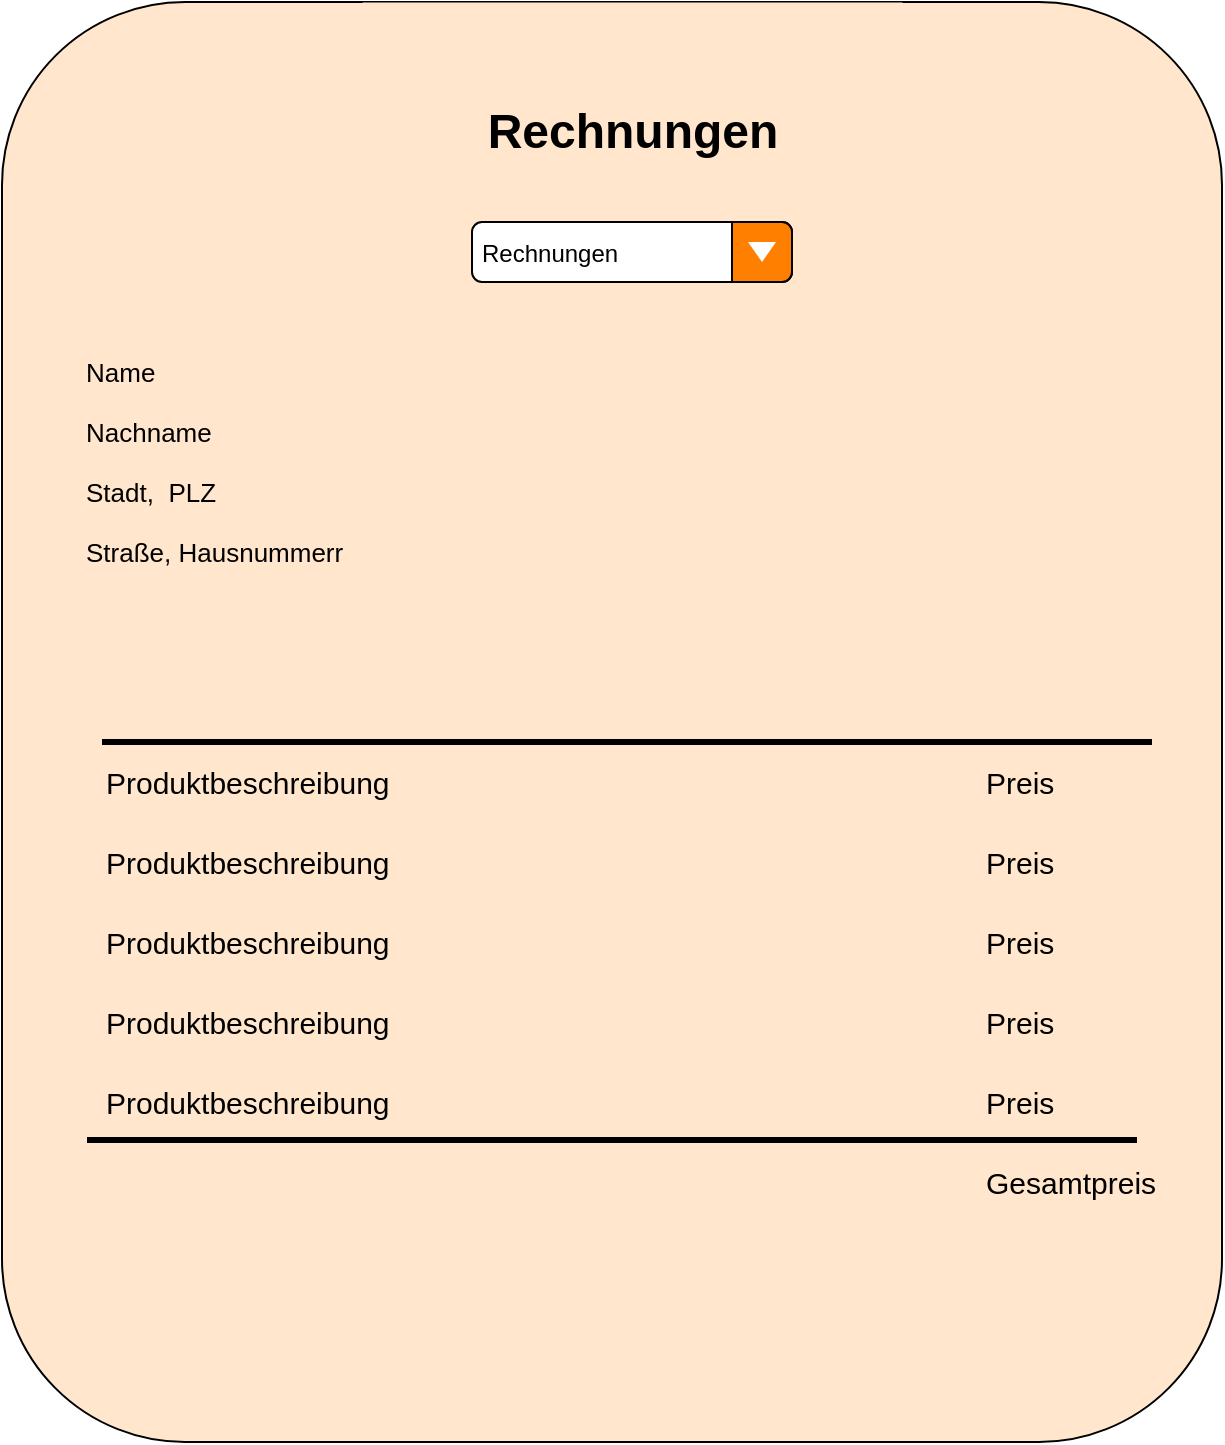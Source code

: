 <mxfile>
    <diagram id="bx7pdpdU6yTwsyRG_IkM" name="Page-1">
        <mxGraphModel dx="1050" dy="563" grid="1" gridSize="10" guides="1" tooltips="1" connect="1" arrows="1" fold="1" page="1" pageScale="1" pageWidth="850" pageHeight="1100" math="0" shadow="0">
            <root>
                <mxCell id="0"/>
                <mxCell id="1" parent="0"/>
                <mxCell id="2" value="" style="rounded=1;whiteSpace=wrap;html=1;fillColor=#FFE6CC;" parent="1" vertex="1">
                    <mxGeometry x="150" y="20" width="610" height="720" as="geometry"/>
                </mxCell>
                <mxCell id="3" value="&lt;font color=&quot;#000000&quot;&gt;Rechnungen&lt;/font&gt;" style="text;html=1;fontSize=24;fontStyle=1;verticalAlign=middle;align=center;strokeColor=none;fillColor=#FFE6CC;strokeWidth=0;" parent="1" vertex="1">
                    <mxGeometry x="330" y="20" width="270" height="130" as="geometry"/>
                </mxCell>
                <mxCell id="4" value="&lt;font style=&quot;font-size: 12px;&quot;&gt;Rechnungen&lt;/font&gt;" style="strokeWidth=1;shadow=0;dashed=0;align=center;html=1;shape=mxgraph.mockup.forms.comboBox;strokeColor=#000000;fillColor=#FF8000;align=left;fillColor2=#FF8000;mainText=;fontColor=#000000;fontSize=17;spacingLeft=3;gradientColor=#FF8000;fillStyle=solid;" parent="1" vertex="1">
                    <mxGeometry x="385" y="130" width="160" height="30" as="geometry"/>
                </mxCell>
                <UserObject label="&lt;font style=&quot;font-size: 15px;&quot;&gt;Produktbeschreibung&lt;/font&gt;" placeholders="1" name="Variable" id="5">
                    <mxCell style="text;html=1;strokeColor=none;fillColor=none;align=left;verticalAlign=middle;whiteSpace=wrap;overflow=hidden;strokeWidth=0;fontColor=#000000;" parent="1" vertex="1">
                        <mxGeometry x="200" y="390" width="440" height="40" as="geometry"/>
                    </mxCell>
                </UserObject>
                <mxCell id="9" value="" style="endArrow=none;html=1;strokeColor=#000000;fontSize=15;fontColor=#000000;sourcePerimeterSpacing=1;targetPerimeterSpacing=1;exitX=0;exitY=0;exitDx=0;exitDy=0;entryX=1;entryY=0;entryDx=0;entryDy=0;strokeWidth=3;" parent="1" source="5" target="10" edge="1">
                    <mxGeometry width="50" height="50" relative="1" as="geometry">
                        <mxPoint x="400" y="420" as="sourcePoint"/>
                        <mxPoint x="730" y="397.5" as="targetPoint"/>
                    </mxGeometry>
                </mxCell>
                <UserObject label="&lt;font style=&quot;font-size: 15px;&quot;&gt;Preis&lt;/font&gt;" placeholders="1" name="Variable" id="10">
                    <mxCell style="text;html=1;strokeColor=none;fillColor=none;align=left;verticalAlign=middle;whiteSpace=wrap;overflow=hidden;strokeWidth=0;fontColor=#000000;" parent="1" vertex="1">
                        <mxGeometry x="640" y="390" width="85" height="40" as="geometry"/>
                    </mxCell>
                </UserObject>
                <UserObject label="&lt;font style=&quot;font-size: 15px;&quot;&gt;Produktbeschreibung&lt;/font&gt;" placeholders="1" name="Variable" id="11">
                    <mxCell style="text;html=1;strokeColor=none;fillColor=none;align=left;verticalAlign=middle;whiteSpace=wrap;overflow=hidden;strokeWidth=0;fontColor=#000000;" parent="1" vertex="1">
                        <mxGeometry x="200" y="430" width="440" height="40" as="geometry"/>
                    </mxCell>
                </UserObject>
                <UserObject label="&lt;font style=&quot;font-size: 15px;&quot;&gt;Preis&lt;/font&gt;" placeholders="1" name="Variable" id="12">
                    <mxCell style="text;html=1;strokeColor=none;fillColor=none;align=left;verticalAlign=middle;whiteSpace=wrap;overflow=hidden;strokeWidth=0;fontColor=#000000;" parent="1" vertex="1">
                        <mxGeometry x="640" y="430" width="85" height="40" as="geometry"/>
                    </mxCell>
                </UserObject>
                <UserObject label="&lt;font style=&quot;font-size: 15px;&quot;&gt;Produktbeschreibung&lt;/font&gt;" placeholders="1" name="Variable" id="13">
                    <mxCell style="text;html=1;strokeColor=none;fillColor=none;align=left;verticalAlign=middle;whiteSpace=wrap;overflow=hidden;strokeWidth=0;fontColor=#000000;" parent="1" vertex="1">
                        <mxGeometry x="200" y="470" width="440" height="40" as="geometry"/>
                    </mxCell>
                </UserObject>
                <UserObject label="&lt;font style=&quot;font-size: 15px;&quot;&gt;Preis&lt;/font&gt;" placeholders="1" name="Variable" id="14">
                    <mxCell style="text;html=1;strokeColor=none;fillColor=none;align=left;verticalAlign=middle;whiteSpace=wrap;overflow=hidden;strokeWidth=0;fontColor=#000000;" parent="1" vertex="1">
                        <mxGeometry x="640" y="470" width="85" height="40" as="geometry"/>
                    </mxCell>
                </UserObject>
                <UserObject label="&lt;font style=&quot;font-size: 15px;&quot;&gt;Produktbeschreibung&lt;/font&gt;" placeholders="1" name="Variable" id="15">
                    <mxCell style="text;html=1;strokeColor=none;fillColor=none;align=left;verticalAlign=middle;whiteSpace=wrap;overflow=hidden;strokeWidth=0;fontColor=#000000;" parent="1" vertex="1">
                        <mxGeometry x="200" y="510" width="440" height="40" as="geometry"/>
                    </mxCell>
                </UserObject>
                <UserObject label="&lt;font style=&quot;font-size: 15px;&quot;&gt;Preis&lt;/font&gt;" placeholders="1" name="Variable" id="16">
                    <mxCell style="text;html=1;strokeColor=none;fillColor=none;align=left;verticalAlign=middle;whiteSpace=wrap;overflow=hidden;strokeWidth=0;fontColor=#000000;" parent="1" vertex="1">
                        <mxGeometry x="640" y="510" width="85" height="40" as="geometry"/>
                    </mxCell>
                </UserObject>
                <UserObject label="&lt;font style=&quot;font-size: 15px;&quot;&gt;Produktbeschreibung&lt;/font&gt;" placeholders="1" name="Variable" id="17">
                    <mxCell style="text;html=1;strokeColor=none;fillColor=none;align=left;verticalAlign=middle;whiteSpace=wrap;overflow=hidden;strokeWidth=0;fontColor=#000000;" parent="1" vertex="1">
                        <mxGeometry x="200" y="550" width="440" height="40" as="geometry"/>
                    </mxCell>
                </UserObject>
                <UserObject label="&lt;font style=&quot;font-size: 15px;&quot;&gt;Preis&lt;/font&gt;" placeholders="1" name="Variable" id="18">
                    <mxCell style="text;html=1;strokeColor=none;fillColor=none;align=left;verticalAlign=middle;whiteSpace=wrap;overflow=hidden;strokeWidth=0;fontColor=#000000;" parent="1" vertex="1">
                        <mxGeometry x="640" y="550" width="85" height="40" as="geometry"/>
                    </mxCell>
                </UserObject>
                <mxCell id="19" value="" style="endArrow=none;html=1;strokeColor=#000000;fontSize=15;fontColor=#000000;sourcePerimeterSpacing=1;targetPerimeterSpacing=1;exitX=0;exitY=0;exitDx=0;exitDy=0;entryX=1;entryY=0;entryDx=0;entryDy=0;strokeWidth=3;" parent="1" edge="1">
                    <mxGeometry width="50" height="50" relative="1" as="geometry">
                        <mxPoint x="192.5" y="589" as="sourcePoint"/>
                        <mxPoint x="717.5" y="589" as="targetPoint"/>
                    </mxGeometry>
                </mxCell>
                <UserObject label="&lt;font style=&quot;font-size: 15px;&quot;&gt;Gesamtpreis&lt;/font&gt;" placeholders="1" name="Variable" id="20">
                    <mxCell style="text;html=1;strokeColor=none;fillColor=none;align=left;verticalAlign=middle;whiteSpace=wrap;overflow=hidden;strokeWidth=0;fontColor=#000000;" parent="1" vertex="1">
                        <mxGeometry x="640" y="590" width="110" height="40" as="geometry"/>
                    </mxCell>
                </UserObject>
                <UserObject label="&lt;font style=&quot;font-size: 13px;&quot;&gt;Name&lt;/font&gt;" placeholders="1" name="Variable" id="22">
                    <mxCell style="text;html=1;strokeColor=none;fillColor=none;align=left;verticalAlign=middle;whiteSpace=wrap;overflow=hidden;strokeWidth=0;fontColor=#000000;" parent="1" vertex="1">
                        <mxGeometry x="190" y="190" width="120" height="30" as="geometry"/>
                    </mxCell>
                </UserObject>
                <UserObject label="&lt;font style=&quot;font-size: 13px;&quot;&gt;Nachname&amp;nbsp;&lt;/font&gt;" placeholders="1" name="Variable" id="24">
                    <mxCell style="text;html=1;strokeColor=none;fillColor=none;align=left;verticalAlign=middle;whiteSpace=wrap;overflow=hidden;strokeWidth=0;fontColor=#000000;" parent="1" vertex="1">
                        <mxGeometry x="190" y="220" width="120" height="30" as="geometry"/>
                    </mxCell>
                </UserObject>
                <UserObject label="&lt;font style=&quot;font-size: 13px;&quot;&gt;Stadt,&amp;nbsp; PLZ&lt;/font&gt;" placeholders="1" name="Variable" id="25">
                    <mxCell style="text;html=1;strokeColor=none;fillColor=none;align=left;verticalAlign=middle;whiteSpace=wrap;overflow=hidden;strokeWidth=0;fontColor=#000000;" parent="1" vertex="1">
                        <mxGeometry x="190" y="250" width="130" height="30" as="geometry"/>
                    </mxCell>
                </UserObject>
                <UserObject label="&lt;font style=&quot;font-size: 13px;&quot;&gt;Straße, Hausnummerr&lt;/font&gt;" placeholders="1" name="Variable" id="26">
                    <mxCell style="text;html=1;strokeColor=none;fillColor=none;align=left;verticalAlign=middle;whiteSpace=wrap;overflow=hidden;strokeWidth=0;fontColor=#000000;" parent="1" vertex="1">
                        <mxGeometry x="190" y="280" width="150" height="30" as="geometry"/>
                    </mxCell>
                </UserObject>
            </root>
        </mxGraphModel>
    </diagram>
</mxfile>